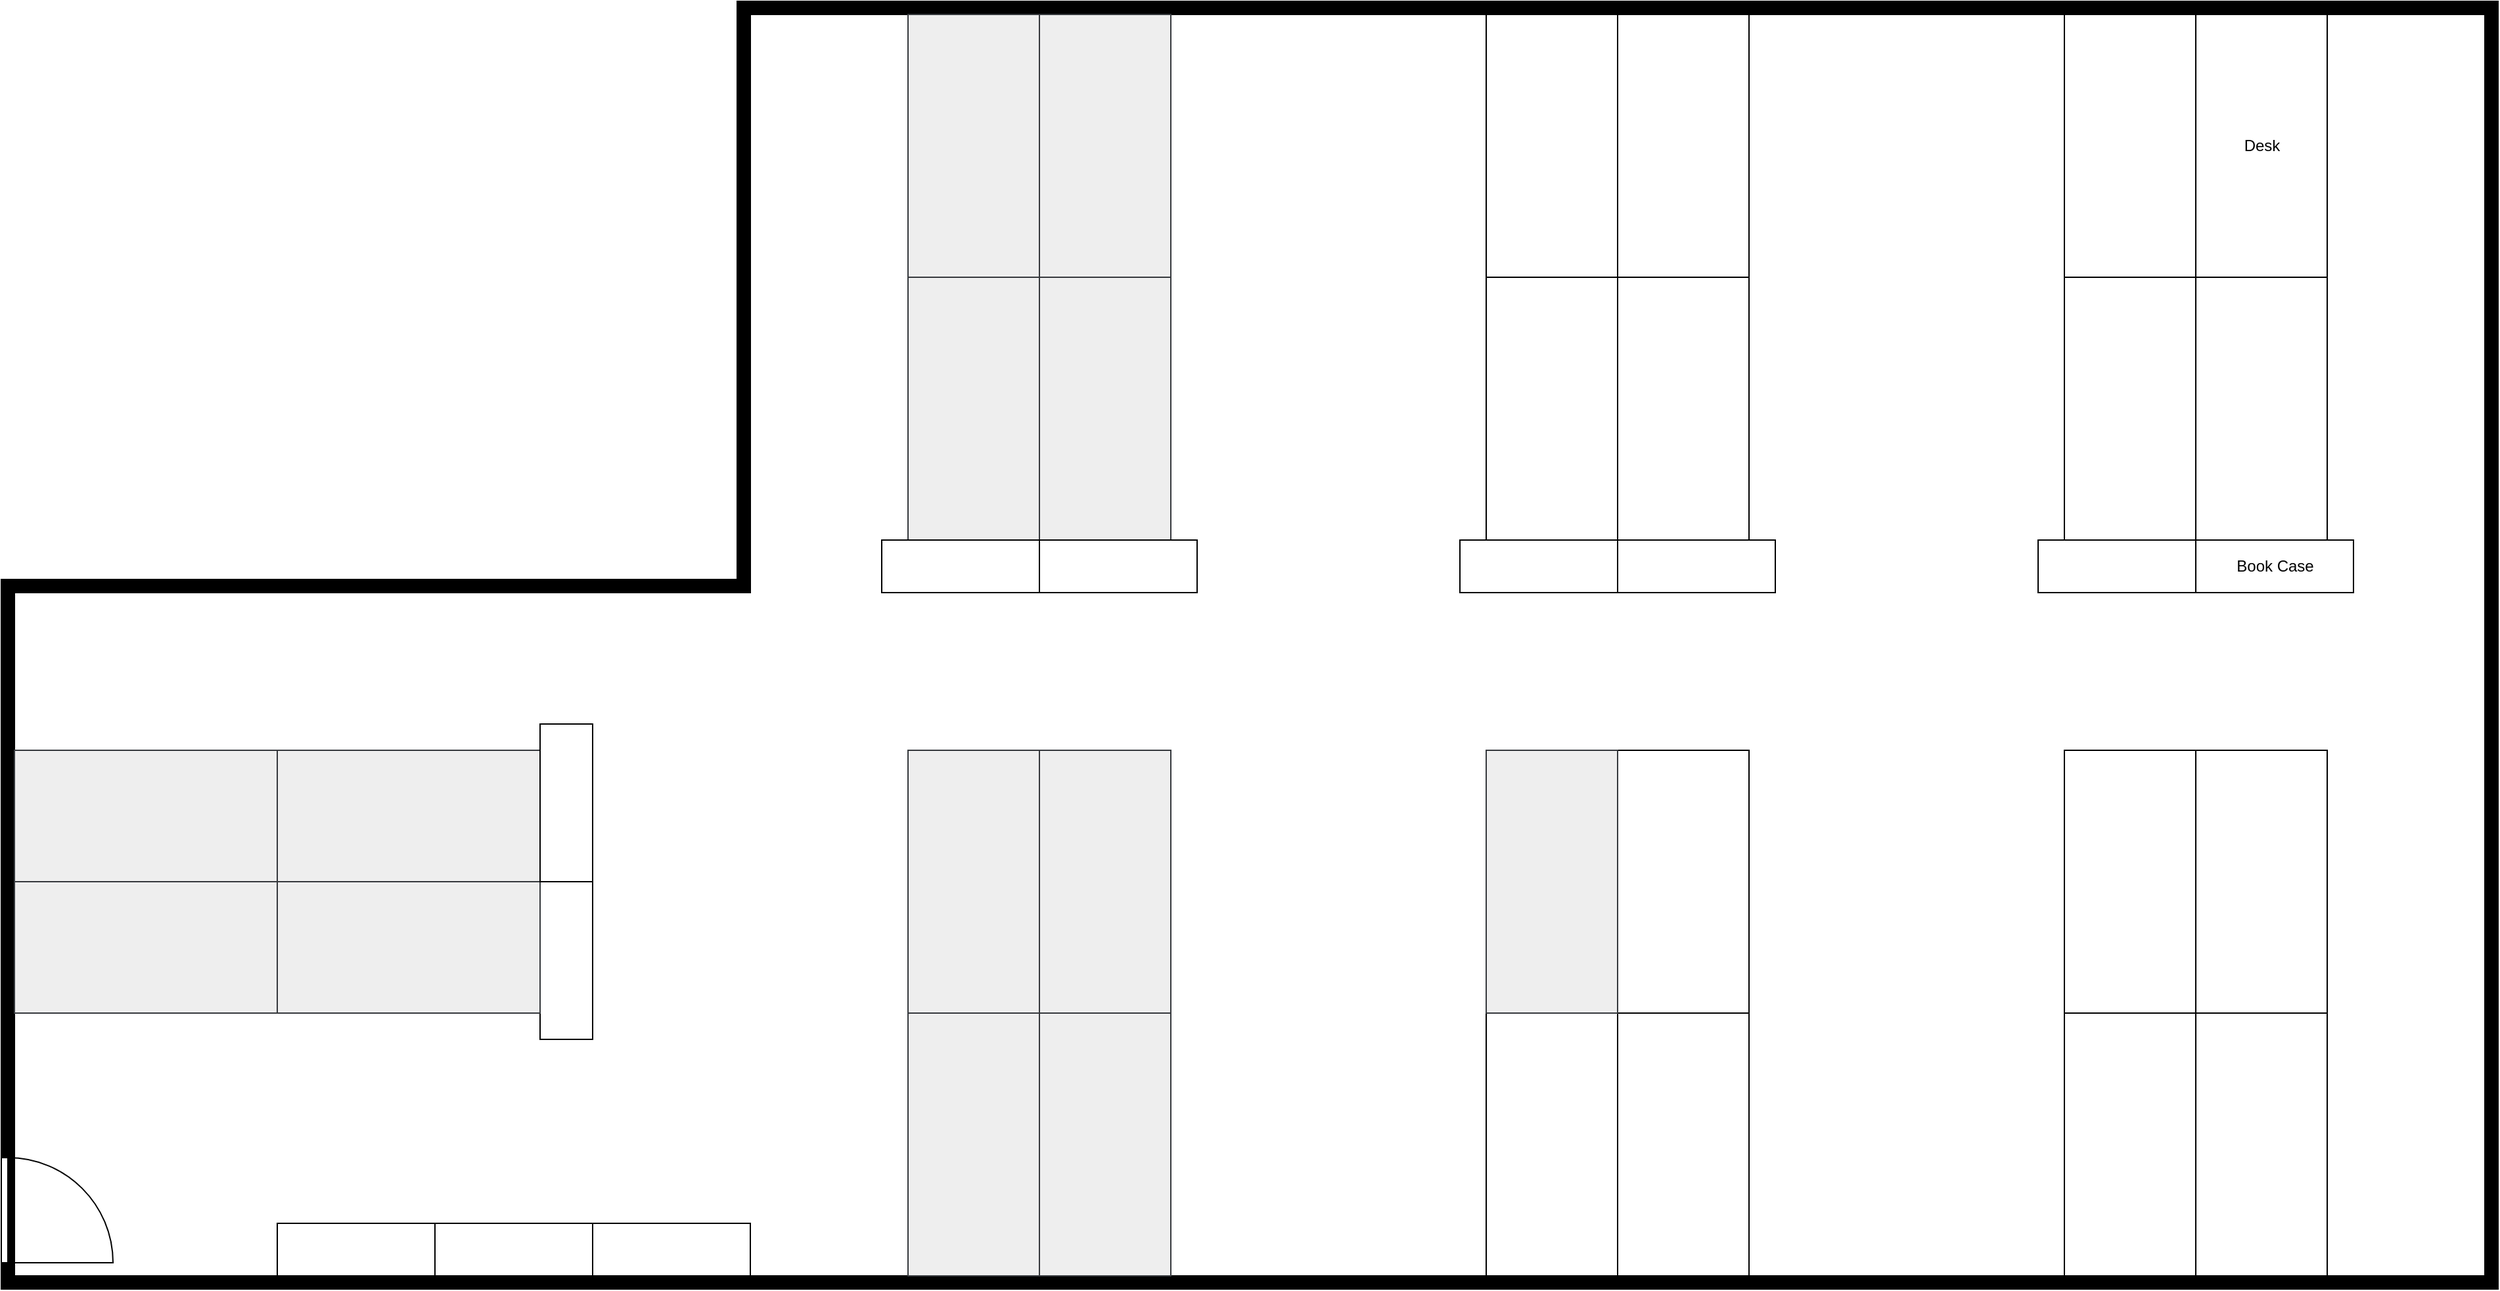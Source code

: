 <mxfile version="24.7.17">
  <diagram name="Page-1" id="38b20595-45e3-9b7f-d5ca-b57f44c5b66d">
    <mxGraphModel dx="2462" dy="936" grid="1" gridSize="10" guides="1" tooltips="1" connect="1" arrows="1" fold="1" page="1" pageScale="1" pageWidth="1100" pageHeight="850" background="none" math="0" shadow="0">
      <root>
        <mxCell id="0" />
        <mxCell id="1" parent="0" />
        <mxCell id="0RA5vAyCi1M80JIZ3hyP-1" value="" style="verticalLabelPosition=bottom;html=1;verticalAlign=top;align=center;shape=mxgraph.floorplan.wallU;fillColor=strokeColor;direction=south;" parent="1" vertex="1">
          <mxGeometry x="800" y="30" width="1330" height="980" as="geometry" />
        </mxCell>
        <mxCell id="0RA5vAyCi1M80JIZ3hyP-69" value="Desk" style="shape=rect;shadow=0;html=1;direction=south;" parent="1" vertex="1">
          <mxGeometry x="1900" y="40" width="100" height="200" as="geometry" />
        </mxCell>
        <mxCell id="0RA5vAyCi1M80JIZ3hyP-122" value="" style="verticalLabelPosition=bottom;html=1;verticalAlign=top;align=center;shape=mxgraph.floorplan.wallU;fillColor=strokeColor;direction=north;" parent="1" vertex="1">
          <mxGeometry x="230" y="470" width="570" height="540" as="geometry" />
        </mxCell>
        <mxCell id="0RA5vAyCi1M80JIZ3hyP-123" value="" style="verticalLabelPosition=bottom;html=1;verticalAlign=top;align=center;shape=mxgraph.floorplan.wall;fillColor=strokeColor;direction=south;" parent="1" vertex="1">
          <mxGeometry x="790" y="30" width="10" height="440" as="geometry" />
        </mxCell>
        <mxCell id="2MODIx7R60a1VgAi5Oh5-1" value="" style="verticalLabelPosition=bottom;html=1;verticalAlign=top;align=center;shape=mxgraph.floorplan.doorLeft;aspect=fixed;direction=north;" vertex="1" parent="1">
          <mxGeometry x="230" y="910" width="85" height="80" as="geometry" />
        </mxCell>
        <mxCell id="2MODIx7R60a1VgAi5Oh5-3" value="" style="shape=rect;shadow=0;html=1;direction=south;" vertex="1" parent="1">
          <mxGeometry x="1800" y="40" width="100" height="200" as="geometry" />
        </mxCell>
        <mxCell id="2MODIx7R60a1VgAi5Oh5-6" value="" style="shape=rect;shadow=0;html=1;direction=south;" vertex="1" parent="1">
          <mxGeometry x="1460" y="40" width="100" height="200" as="geometry" />
        </mxCell>
        <mxCell id="2MODIx7R60a1VgAi5Oh5-7" value="" style="shape=rect;shadow=0;html=1;direction=south;" vertex="1" parent="1">
          <mxGeometry x="1360" y="40" width="100" height="200" as="geometry" />
        </mxCell>
        <mxCell id="2MODIx7R60a1VgAi5Oh5-10" value="" style="shape=rect;shadow=0;html=1;direction=south;fillColor=#eeeeee;strokeColor=#36393d;" vertex="1" parent="1">
          <mxGeometry x="1020" y="40" width="100" height="200" as="geometry" />
        </mxCell>
        <mxCell id="2MODIx7R60a1VgAi5Oh5-11" value="" style="shape=rect;shadow=0;html=1;direction=south;fillColor=#eeeeee;strokeColor=#36393d;" vertex="1" parent="1">
          <mxGeometry x="920" y="40" width="100" height="200" as="geometry" />
        </mxCell>
        <mxCell id="2MODIx7R60a1VgAi5Oh5-16" value="" style="shape=rect;shadow=0;html=1;direction=south;" vertex="1" parent="1">
          <mxGeometry x="1900" y="800" width="100" height="200" as="geometry" />
        </mxCell>
        <mxCell id="2MODIx7R60a1VgAi5Oh5-17" value="" style="shape=rect;shadow=0;html=1;direction=south;" vertex="1" parent="1">
          <mxGeometry x="1800" y="800" width="100" height="200" as="geometry" />
        </mxCell>
        <mxCell id="2MODIx7R60a1VgAi5Oh5-20" value="" style="shape=rect;shadow=0;html=1;direction=south;" vertex="1" parent="1">
          <mxGeometry x="1460" y="800" width="100" height="200" as="geometry" />
        </mxCell>
        <mxCell id="2MODIx7R60a1VgAi5Oh5-21" value="" style="shape=rect;shadow=0;html=1;direction=south;" vertex="1" parent="1">
          <mxGeometry x="1360" y="800" width="100" height="200" as="geometry" />
        </mxCell>
        <mxCell id="2MODIx7R60a1VgAi5Oh5-24" value="" style="shape=rect;shadow=0;html=1;direction=south;fillColor=#eeeeee;strokeColor=#36393d;" vertex="1" parent="1">
          <mxGeometry x="1020" y="800" width="100" height="200" as="geometry" />
        </mxCell>
        <mxCell id="2MODIx7R60a1VgAi5Oh5-25" value="" style="shape=rect;shadow=0;html=1;direction=south;fillColor=#eeeeee;strokeColor=#36393d;" vertex="1" parent="1">
          <mxGeometry x="920" y="800" width="100" height="200" as="geometry" />
        </mxCell>
        <mxCell id="2MODIx7R60a1VgAi5Oh5-27" value="" style="shape=rect;shadow=0;html=1;direction=south;" vertex="1" parent="1">
          <mxGeometry x="1900" y="240" width="100" height="200" as="geometry" />
        </mxCell>
        <mxCell id="2MODIx7R60a1VgAi5Oh5-28" value="" style="shape=rect;shadow=0;html=1;direction=south;" vertex="1" parent="1">
          <mxGeometry x="1800" y="240" width="100" height="200" as="geometry" />
        </mxCell>
        <mxCell id="2MODIx7R60a1VgAi5Oh5-29" value="" style="shape=rect;shadow=0;html=1;direction=south;fillColor=#eeeeee;strokeColor=#36393d;" vertex="1" parent="1">
          <mxGeometry x="1020" y="240" width="100" height="200" as="geometry" />
        </mxCell>
        <mxCell id="2MODIx7R60a1VgAi5Oh5-30" value="" style="shape=rect;shadow=0;html=1;direction=south;fillColor=#eeeeee;strokeColor=#36393d;" vertex="1" parent="1">
          <mxGeometry x="920" y="240" width="100" height="200" as="geometry" />
        </mxCell>
        <mxCell id="2MODIx7R60a1VgAi5Oh5-31" value="" style="shape=rect;shadow=0;html=1;direction=south;" vertex="1" parent="1">
          <mxGeometry x="1460" y="240" width="100" height="200" as="geometry" />
        </mxCell>
        <mxCell id="2MODIx7R60a1VgAi5Oh5-32" value="" style="shape=rect;shadow=0;html=1;direction=south;" vertex="1" parent="1">
          <mxGeometry x="1360" y="240" width="100" height="200" as="geometry" />
        </mxCell>
        <mxCell id="2MODIx7R60a1VgAi5Oh5-33" value="" style="shape=rect;shadow=0;html=1;direction=south;fillColor=#eeeeee;strokeColor=#36393d;" vertex="1" parent="1">
          <mxGeometry x="1020" y="600" width="100" height="200" as="geometry" />
        </mxCell>
        <mxCell id="2MODIx7R60a1VgAi5Oh5-34" value="" style="shape=rect;shadow=0;html=1;direction=south;fillColor=#eeeeee;strokeColor=#36393d;" vertex="1" parent="1">
          <mxGeometry x="920" y="600" width="100" height="200" as="geometry" />
        </mxCell>
        <mxCell id="2MODIx7R60a1VgAi5Oh5-35" value="" style="shape=rect;shadow=0;html=1;direction=south;" vertex="1" parent="1">
          <mxGeometry x="1460" y="600" width="100" height="200" as="geometry" />
        </mxCell>
        <mxCell id="2MODIx7R60a1VgAi5Oh5-36" value="" style="shape=rect;shadow=0;html=1;direction=south;fillColor=#eeeeee;strokeColor=#36393d;" vertex="1" parent="1">
          <mxGeometry x="1360" y="600" width="100" height="200" as="geometry" />
        </mxCell>
        <mxCell id="2MODIx7R60a1VgAi5Oh5-37" value="" style="shape=rect;shadow=0;html=1;direction=south;" vertex="1" parent="1">
          <mxGeometry x="1900" y="600" width="100" height="200" as="geometry" />
        </mxCell>
        <mxCell id="2MODIx7R60a1VgAi5Oh5-38" value="" style="shape=rect;shadow=0;html=1;direction=south;" vertex="1" parent="1">
          <mxGeometry x="1800" y="600" width="100" height="200" as="geometry" />
        </mxCell>
        <mxCell id="2MODIx7R60a1VgAi5Oh5-40" value="" style="shape=rect;shadow=0;html=1;direction=west;" vertex="1" parent="1">
          <mxGeometry x="900" y="440" width="120" height="40" as="geometry" />
        </mxCell>
        <mxCell id="2MODIx7R60a1VgAi5Oh5-41" value="" style="shape=rect;shadow=0;html=1;direction=west;" vertex="1" parent="1">
          <mxGeometry x="1020" y="440" width="120" height="40" as="geometry" />
        </mxCell>
        <mxCell id="2MODIx7R60a1VgAi5Oh5-42" value="" style="shape=rect;shadow=0;html=1;direction=west;" vertex="1" parent="1">
          <mxGeometry x="1340" y="440" width="120" height="40" as="geometry" />
        </mxCell>
        <mxCell id="2MODIx7R60a1VgAi5Oh5-43" value="" style="shape=rect;shadow=0;html=1;direction=west;" vertex="1" parent="1">
          <mxGeometry x="1460" y="440" width="120" height="40" as="geometry" />
        </mxCell>
        <mxCell id="2MODIx7R60a1VgAi5Oh5-44" value="" style="shape=rect;shadow=0;html=1;direction=west;" vertex="1" parent="1">
          <mxGeometry x="1780" y="440" width="120" height="40" as="geometry" />
        </mxCell>
        <mxCell id="2MODIx7R60a1VgAi5Oh5-45" value="" style="shape=rect;shadow=0;html=1;direction=west;" vertex="1" parent="1">
          <mxGeometry x="560" y="960" width="120" height="40" as="geometry" />
        </mxCell>
        <mxCell id="2MODIx7R60a1VgAi5Oh5-46" value="" style="shape=rect;shadow=0;html=1;direction=west;" vertex="1" parent="1">
          <mxGeometry x="440" y="960" width="120" height="40" as="geometry" />
        </mxCell>
        <mxCell id="2MODIx7R60a1VgAi5Oh5-47" value="" style="shape=rect;shadow=0;html=1;direction=north;" vertex="1" parent="1">
          <mxGeometry x="640" y="700" width="40" height="120" as="geometry" />
        </mxCell>
        <mxCell id="2MODIx7R60a1VgAi5Oh5-50" value="Book Case" style="shape=rect;shadow=0;html=1;direction=west;" vertex="1" parent="1">
          <mxGeometry x="1900" y="440" width="120" height="40" as="geometry" />
        </mxCell>
        <mxCell id="2MODIx7R60a1VgAi5Oh5-51" value="" style="shape=rect;shadow=0;html=1;direction=west;" vertex="1" parent="1">
          <mxGeometry x="680" y="960" width="120" height="40" as="geometry" />
        </mxCell>
        <mxCell id="2MODIx7R60a1VgAi5Oh5-58" value="" style="shape=rect;shadow=0;html=1;direction=west;fillColor=#eeeeee;strokeColor=#36393d;" vertex="1" parent="1">
          <mxGeometry x="240" y="600" width="200" height="100" as="geometry" />
        </mxCell>
        <mxCell id="2MODIx7R60a1VgAi5Oh5-59" value="" style="shape=rect;shadow=0;html=1;direction=west;fillColor=#eeeeee;strokeColor=#36393d;" vertex="1" parent="1">
          <mxGeometry x="440" y="600" width="200" height="100" as="geometry" />
        </mxCell>
        <mxCell id="2MODIx7R60a1VgAi5Oh5-60" value="" style="shape=rect;shadow=0;html=1;direction=west;fillColor=#eeeeee;strokeColor=#36393d;" vertex="1" parent="1">
          <mxGeometry x="240" y="700" width="200" height="100" as="geometry" />
        </mxCell>
        <mxCell id="2MODIx7R60a1VgAi5Oh5-61" value="" style="shape=rect;shadow=0;html=1;direction=west;fillColor=#eeeeee;strokeColor=#36393d;" vertex="1" parent="1">
          <mxGeometry x="440" y="700" width="200" height="100" as="geometry" />
        </mxCell>
        <mxCell id="2MODIx7R60a1VgAi5Oh5-64" value="" style="shape=rect;shadow=0;html=1;direction=north;" vertex="1" parent="1">
          <mxGeometry x="640" y="580" width="40" height="120" as="geometry" />
        </mxCell>
      </root>
    </mxGraphModel>
  </diagram>
</mxfile>
